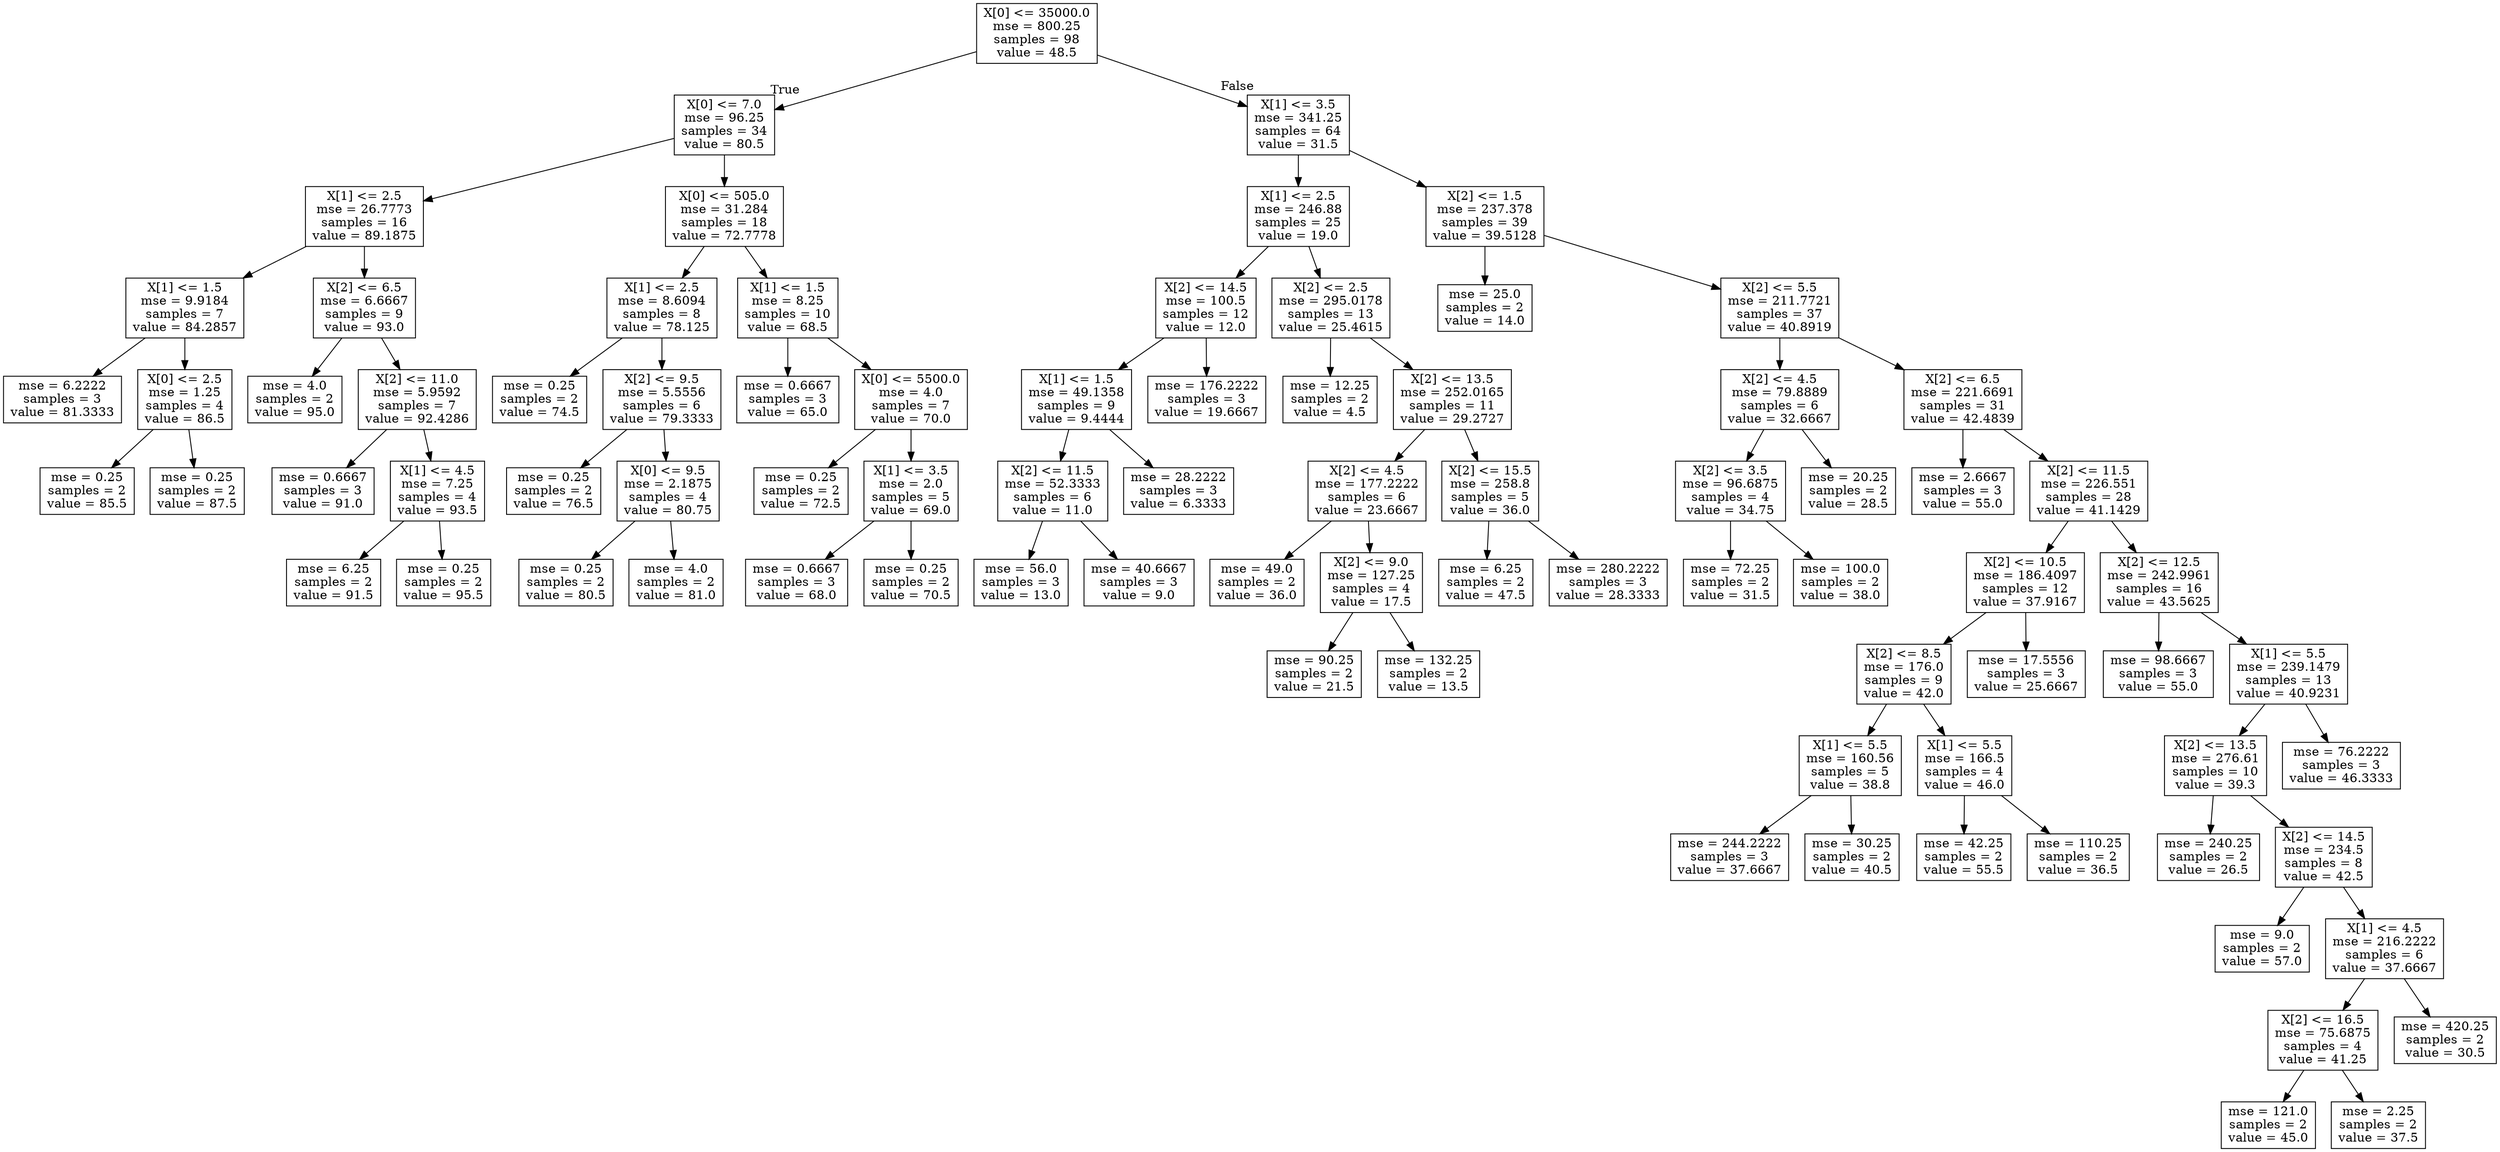 digraph Tree {
node [shape=box] ;
0 [label="X[0] <= 35000.0\nmse = 800.25\nsamples = 98\nvalue = 48.5"] ;
1 [label="X[0] <= 7.0\nmse = 96.25\nsamples = 34\nvalue = 80.5"] ;
0 -> 1 [labeldistance=2.5, labelangle=45, headlabel="True"] ;
2 [label="X[1] <= 2.5\nmse = 26.7773\nsamples = 16\nvalue = 89.1875"] ;
1 -> 2 ;
3 [label="X[1] <= 1.5\nmse = 9.9184\nsamples = 7\nvalue = 84.2857"] ;
2 -> 3 ;
4 [label="mse = 6.2222\nsamples = 3\nvalue = 81.3333"] ;
3 -> 4 ;
5 [label="X[0] <= 2.5\nmse = 1.25\nsamples = 4\nvalue = 86.5"] ;
3 -> 5 ;
6 [label="mse = 0.25\nsamples = 2\nvalue = 85.5"] ;
5 -> 6 ;
7 [label="mse = 0.25\nsamples = 2\nvalue = 87.5"] ;
5 -> 7 ;
8 [label="X[2] <= 6.5\nmse = 6.6667\nsamples = 9\nvalue = 93.0"] ;
2 -> 8 ;
9 [label="mse = 4.0\nsamples = 2\nvalue = 95.0"] ;
8 -> 9 ;
10 [label="X[2] <= 11.0\nmse = 5.9592\nsamples = 7\nvalue = 92.4286"] ;
8 -> 10 ;
11 [label="mse = 0.6667\nsamples = 3\nvalue = 91.0"] ;
10 -> 11 ;
12 [label="X[1] <= 4.5\nmse = 7.25\nsamples = 4\nvalue = 93.5"] ;
10 -> 12 ;
13 [label="mse = 6.25\nsamples = 2\nvalue = 91.5"] ;
12 -> 13 ;
14 [label="mse = 0.25\nsamples = 2\nvalue = 95.5"] ;
12 -> 14 ;
15 [label="X[0] <= 505.0\nmse = 31.284\nsamples = 18\nvalue = 72.7778"] ;
1 -> 15 ;
16 [label="X[1] <= 2.5\nmse = 8.6094\nsamples = 8\nvalue = 78.125"] ;
15 -> 16 ;
17 [label="mse = 0.25\nsamples = 2\nvalue = 74.5"] ;
16 -> 17 ;
18 [label="X[2] <= 9.5\nmse = 5.5556\nsamples = 6\nvalue = 79.3333"] ;
16 -> 18 ;
19 [label="mse = 0.25\nsamples = 2\nvalue = 76.5"] ;
18 -> 19 ;
20 [label="X[0] <= 9.5\nmse = 2.1875\nsamples = 4\nvalue = 80.75"] ;
18 -> 20 ;
21 [label="mse = 0.25\nsamples = 2\nvalue = 80.5"] ;
20 -> 21 ;
22 [label="mse = 4.0\nsamples = 2\nvalue = 81.0"] ;
20 -> 22 ;
23 [label="X[1] <= 1.5\nmse = 8.25\nsamples = 10\nvalue = 68.5"] ;
15 -> 23 ;
24 [label="mse = 0.6667\nsamples = 3\nvalue = 65.0"] ;
23 -> 24 ;
25 [label="X[0] <= 5500.0\nmse = 4.0\nsamples = 7\nvalue = 70.0"] ;
23 -> 25 ;
26 [label="mse = 0.25\nsamples = 2\nvalue = 72.5"] ;
25 -> 26 ;
27 [label="X[1] <= 3.5\nmse = 2.0\nsamples = 5\nvalue = 69.0"] ;
25 -> 27 ;
28 [label="mse = 0.6667\nsamples = 3\nvalue = 68.0"] ;
27 -> 28 ;
29 [label="mse = 0.25\nsamples = 2\nvalue = 70.5"] ;
27 -> 29 ;
30 [label="X[1] <= 3.5\nmse = 341.25\nsamples = 64\nvalue = 31.5"] ;
0 -> 30 [labeldistance=2.5, labelangle=-45, headlabel="False"] ;
31 [label="X[1] <= 2.5\nmse = 246.88\nsamples = 25\nvalue = 19.0"] ;
30 -> 31 ;
32 [label="X[2] <= 14.5\nmse = 100.5\nsamples = 12\nvalue = 12.0"] ;
31 -> 32 ;
33 [label="X[1] <= 1.5\nmse = 49.1358\nsamples = 9\nvalue = 9.4444"] ;
32 -> 33 ;
34 [label="X[2] <= 11.5\nmse = 52.3333\nsamples = 6\nvalue = 11.0"] ;
33 -> 34 ;
35 [label="mse = 56.0\nsamples = 3\nvalue = 13.0"] ;
34 -> 35 ;
36 [label="mse = 40.6667\nsamples = 3\nvalue = 9.0"] ;
34 -> 36 ;
37 [label="mse = 28.2222\nsamples = 3\nvalue = 6.3333"] ;
33 -> 37 ;
38 [label="mse = 176.2222\nsamples = 3\nvalue = 19.6667"] ;
32 -> 38 ;
39 [label="X[2] <= 2.5\nmse = 295.0178\nsamples = 13\nvalue = 25.4615"] ;
31 -> 39 ;
40 [label="mse = 12.25\nsamples = 2\nvalue = 4.5"] ;
39 -> 40 ;
41 [label="X[2] <= 13.5\nmse = 252.0165\nsamples = 11\nvalue = 29.2727"] ;
39 -> 41 ;
42 [label="X[2] <= 4.5\nmse = 177.2222\nsamples = 6\nvalue = 23.6667"] ;
41 -> 42 ;
43 [label="mse = 49.0\nsamples = 2\nvalue = 36.0"] ;
42 -> 43 ;
44 [label="X[2] <= 9.0\nmse = 127.25\nsamples = 4\nvalue = 17.5"] ;
42 -> 44 ;
45 [label="mse = 90.25\nsamples = 2\nvalue = 21.5"] ;
44 -> 45 ;
46 [label="mse = 132.25\nsamples = 2\nvalue = 13.5"] ;
44 -> 46 ;
47 [label="X[2] <= 15.5\nmse = 258.8\nsamples = 5\nvalue = 36.0"] ;
41 -> 47 ;
48 [label="mse = 6.25\nsamples = 2\nvalue = 47.5"] ;
47 -> 48 ;
49 [label="mse = 280.2222\nsamples = 3\nvalue = 28.3333"] ;
47 -> 49 ;
50 [label="X[2] <= 1.5\nmse = 237.378\nsamples = 39\nvalue = 39.5128"] ;
30 -> 50 ;
51 [label="mse = 25.0\nsamples = 2\nvalue = 14.0"] ;
50 -> 51 ;
52 [label="X[2] <= 5.5\nmse = 211.7721\nsamples = 37\nvalue = 40.8919"] ;
50 -> 52 ;
53 [label="X[2] <= 4.5\nmse = 79.8889\nsamples = 6\nvalue = 32.6667"] ;
52 -> 53 ;
54 [label="X[2] <= 3.5\nmse = 96.6875\nsamples = 4\nvalue = 34.75"] ;
53 -> 54 ;
55 [label="mse = 72.25\nsamples = 2\nvalue = 31.5"] ;
54 -> 55 ;
56 [label="mse = 100.0\nsamples = 2\nvalue = 38.0"] ;
54 -> 56 ;
57 [label="mse = 20.25\nsamples = 2\nvalue = 28.5"] ;
53 -> 57 ;
58 [label="X[2] <= 6.5\nmse = 221.6691\nsamples = 31\nvalue = 42.4839"] ;
52 -> 58 ;
59 [label="mse = 2.6667\nsamples = 3\nvalue = 55.0"] ;
58 -> 59 ;
60 [label="X[2] <= 11.5\nmse = 226.551\nsamples = 28\nvalue = 41.1429"] ;
58 -> 60 ;
61 [label="X[2] <= 10.5\nmse = 186.4097\nsamples = 12\nvalue = 37.9167"] ;
60 -> 61 ;
62 [label="X[2] <= 8.5\nmse = 176.0\nsamples = 9\nvalue = 42.0"] ;
61 -> 62 ;
63 [label="X[1] <= 5.5\nmse = 160.56\nsamples = 5\nvalue = 38.8"] ;
62 -> 63 ;
64 [label="mse = 244.2222\nsamples = 3\nvalue = 37.6667"] ;
63 -> 64 ;
65 [label="mse = 30.25\nsamples = 2\nvalue = 40.5"] ;
63 -> 65 ;
66 [label="X[1] <= 5.5\nmse = 166.5\nsamples = 4\nvalue = 46.0"] ;
62 -> 66 ;
67 [label="mse = 42.25\nsamples = 2\nvalue = 55.5"] ;
66 -> 67 ;
68 [label="mse = 110.25\nsamples = 2\nvalue = 36.5"] ;
66 -> 68 ;
69 [label="mse = 17.5556\nsamples = 3\nvalue = 25.6667"] ;
61 -> 69 ;
70 [label="X[2] <= 12.5\nmse = 242.9961\nsamples = 16\nvalue = 43.5625"] ;
60 -> 70 ;
71 [label="mse = 98.6667\nsamples = 3\nvalue = 55.0"] ;
70 -> 71 ;
72 [label="X[1] <= 5.5\nmse = 239.1479\nsamples = 13\nvalue = 40.9231"] ;
70 -> 72 ;
73 [label="X[2] <= 13.5\nmse = 276.61\nsamples = 10\nvalue = 39.3"] ;
72 -> 73 ;
74 [label="mse = 240.25\nsamples = 2\nvalue = 26.5"] ;
73 -> 74 ;
75 [label="X[2] <= 14.5\nmse = 234.5\nsamples = 8\nvalue = 42.5"] ;
73 -> 75 ;
76 [label="mse = 9.0\nsamples = 2\nvalue = 57.0"] ;
75 -> 76 ;
77 [label="X[1] <= 4.5\nmse = 216.2222\nsamples = 6\nvalue = 37.6667"] ;
75 -> 77 ;
78 [label="X[2] <= 16.5\nmse = 75.6875\nsamples = 4\nvalue = 41.25"] ;
77 -> 78 ;
79 [label="mse = 121.0\nsamples = 2\nvalue = 45.0"] ;
78 -> 79 ;
80 [label="mse = 2.25\nsamples = 2\nvalue = 37.5"] ;
78 -> 80 ;
81 [label="mse = 420.25\nsamples = 2\nvalue = 30.5"] ;
77 -> 81 ;
82 [label="mse = 76.2222\nsamples = 3\nvalue = 46.3333"] ;
72 -> 82 ;
}